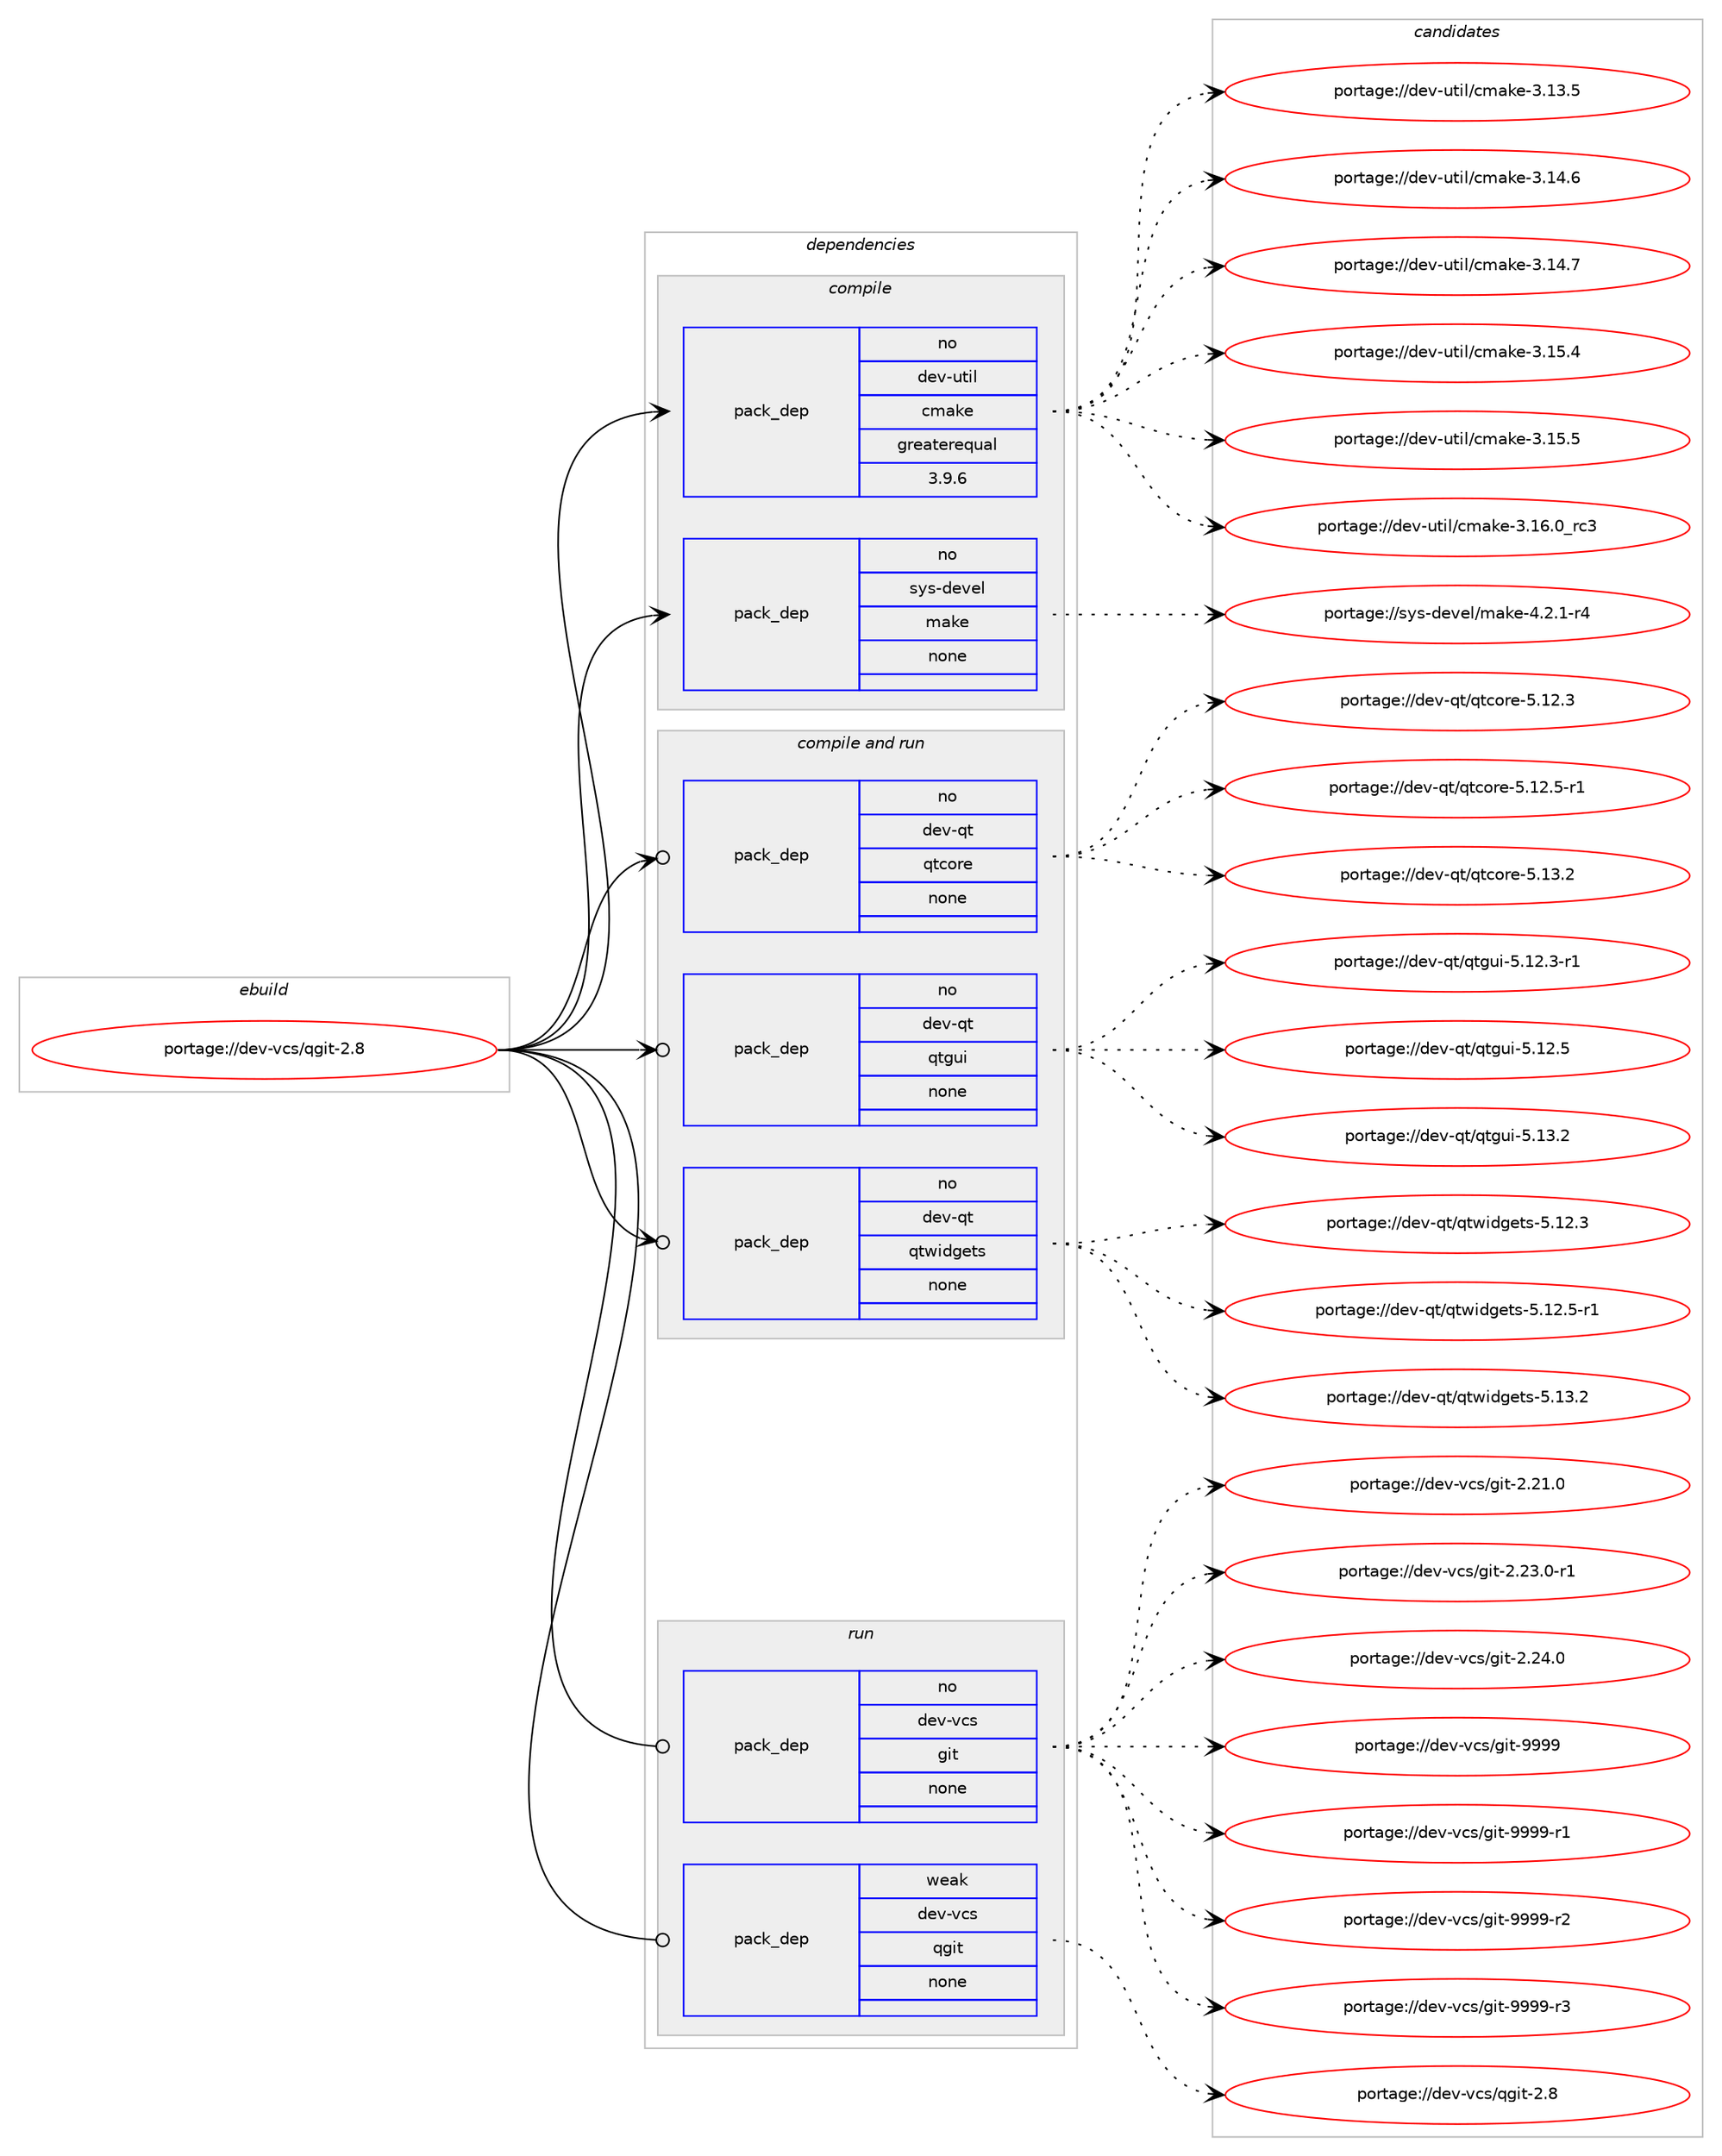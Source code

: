 digraph prolog {

# *************
# Graph options
# *************

newrank=true;
concentrate=true;
compound=true;
graph [rankdir=LR,fontname=Helvetica,fontsize=10,ranksep=1.5];#, ranksep=2.5, nodesep=0.2];
edge  [arrowhead=vee];
node  [fontname=Helvetica,fontsize=10];

# **********
# The ebuild
# **********

subgraph cluster_leftcol {
color=gray;
rank=same;
label=<<i>ebuild</i>>;
id [label="portage://dev-vcs/qgit-2.8", color=red, width=4, href="../dev-vcs/qgit-2.8.svg"];
}

# ****************
# The dependencies
# ****************

subgraph cluster_midcol {
color=gray;
label=<<i>dependencies</i>>;
subgraph cluster_compile {
fillcolor="#eeeeee";
style=filled;
label=<<i>compile</i>>;
subgraph pack192041 {
dependency268262 [label=<<TABLE BORDER="0" CELLBORDER="1" CELLSPACING="0" CELLPADDING="4" WIDTH="220"><TR><TD ROWSPAN="6" CELLPADDING="30">pack_dep</TD></TR><TR><TD WIDTH="110">no</TD></TR><TR><TD>dev-util</TD></TR><TR><TD>cmake</TD></TR><TR><TD>greaterequal</TD></TR><TR><TD>3.9.6</TD></TR></TABLE>>, shape=none, color=blue];
}
id:e -> dependency268262:w [weight=20,style="solid",arrowhead="vee"];
subgraph pack192042 {
dependency268263 [label=<<TABLE BORDER="0" CELLBORDER="1" CELLSPACING="0" CELLPADDING="4" WIDTH="220"><TR><TD ROWSPAN="6" CELLPADDING="30">pack_dep</TD></TR><TR><TD WIDTH="110">no</TD></TR><TR><TD>sys-devel</TD></TR><TR><TD>make</TD></TR><TR><TD>none</TD></TR><TR><TD></TD></TR></TABLE>>, shape=none, color=blue];
}
id:e -> dependency268263:w [weight=20,style="solid",arrowhead="vee"];
}
subgraph cluster_compileandrun {
fillcolor="#eeeeee";
style=filled;
label=<<i>compile and run</i>>;
subgraph pack192043 {
dependency268264 [label=<<TABLE BORDER="0" CELLBORDER="1" CELLSPACING="0" CELLPADDING="4" WIDTH="220"><TR><TD ROWSPAN="6" CELLPADDING="30">pack_dep</TD></TR><TR><TD WIDTH="110">no</TD></TR><TR><TD>dev-qt</TD></TR><TR><TD>qtcore</TD></TR><TR><TD>none</TD></TR><TR><TD></TD></TR></TABLE>>, shape=none, color=blue];
}
id:e -> dependency268264:w [weight=20,style="solid",arrowhead="odotvee"];
subgraph pack192044 {
dependency268265 [label=<<TABLE BORDER="0" CELLBORDER="1" CELLSPACING="0" CELLPADDING="4" WIDTH="220"><TR><TD ROWSPAN="6" CELLPADDING="30">pack_dep</TD></TR><TR><TD WIDTH="110">no</TD></TR><TR><TD>dev-qt</TD></TR><TR><TD>qtgui</TD></TR><TR><TD>none</TD></TR><TR><TD></TD></TR></TABLE>>, shape=none, color=blue];
}
id:e -> dependency268265:w [weight=20,style="solid",arrowhead="odotvee"];
subgraph pack192045 {
dependency268266 [label=<<TABLE BORDER="0" CELLBORDER="1" CELLSPACING="0" CELLPADDING="4" WIDTH="220"><TR><TD ROWSPAN="6" CELLPADDING="30">pack_dep</TD></TR><TR><TD WIDTH="110">no</TD></TR><TR><TD>dev-qt</TD></TR><TR><TD>qtwidgets</TD></TR><TR><TD>none</TD></TR><TR><TD></TD></TR></TABLE>>, shape=none, color=blue];
}
id:e -> dependency268266:w [weight=20,style="solid",arrowhead="odotvee"];
}
subgraph cluster_run {
fillcolor="#eeeeee";
style=filled;
label=<<i>run</i>>;
subgraph pack192046 {
dependency268267 [label=<<TABLE BORDER="0" CELLBORDER="1" CELLSPACING="0" CELLPADDING="4" WIDTH="220"><TR><TD ROWSPAN="6" CELLPADDING="30">pack_dep</TD></TR><TR><TD WIDTH="110">no</TD></TR><TR><TD>dev-vcs</TD></TR><TR><TD>git</TD></TR><TR><TD>none</TD></TR><TR><TD></TD></TR></TABLE>>, shape=none, color=blue];
}
id:e -> dependency268267:w [weight=20,style="solid",arrowhead="odot"];
subgraph pack192047 {
dependency268268 [label=<<TABLE BORDER="0" CELLBORDER="1" CELLSPACING="0" CELLPADDING="4" WIDTH="220"><TR><TD ROWSPAN="6" CELLPADDING="30">pack_dep</TD></TR><TR><TD WIDTH="110">weak</TD></TR><TR><TD>dev-vcs</TD></TR><TR><TD>qgit</TD></TR><TR><TD>none</TD></TR><TR><TD></TD></TR></TABLE>>, shape=none, color=blue];
}
id:e -> dependency268268:w [weight=20,style="solid",arrowhead="odot"];
}
}

# **************
# The candidates
# **************

subgraph cluster_choices {
rank=same;
color=gray;
label=<<i>candidates</i>>;

subgraph choice192041 {
color=black;
nodesep=1;
choiceportage1001011184511711610510847991099710710145514649514653 [label="portage://dev-util/cmake-3.13.5", color=red, width=4,href="../dev-util/cmake-3.13.5.svg"];
choiceportage1001011184511711610510847991099710710145514649524654 [label="portage://dev-util/cmake-3.14.6", color=red, width=4,href="../dev-util/cmake-3.14.6.svg"];
choiceportage1001011184511711610510847991099710710145514649524655 [label="portage://dev-util/cmake-3.14.7", color=red, width=4,href="../dev-util/cmake-3.14.7.svg"];
choiceportage1001011184511711610510847991099710710145514649534652 [label="portage://dev-util/cmake-3.15.4", color=red, width=4,href="../dev-util/cmake-3.15.4.svg"];
choiceportage1001011184511711610510847991099710710145514649534653 [label="portage://dev-util/cmake-3.15.5", color=red, width=4,href="../dev-util/cmake-3.15.5.svg"];
choiceportage1001011184511711610510847991099710710145514649544648951149951 [label="portage://dev-util/cmake-3.16.0_rc3", color=red, width=4,href="../dev-util/cmake-3.16.0_rc3.svg"];
dependency268262:e -> choiceportage1001011184511711610510847991099710710145514649514653:w [style=dotted,weight="100"];
dependency268262:e -> choiceportage1001011184511711610510847991099710710145514649524654:w [style=dotted,weight="100"];
dependency268262:e -> choiceportage1001011184511711610510847991099710710145514649524655:w [style=dotted,weight="100"];
dependency268262:e -> choiceportage1001011184511711610510847991099710710145514649534652:w [style=dotted,weight="100"];
dependency268262:e -> choiceportage1001011184511711610510847991099710710145514649534653:w [style=dotted,weight="100"];
dependency268262:e -> choiceportage1001011184511711610510847991099710710145514649544648951149951:w [style=dotted,weight="100"];
}
subgraph choice192042 {
color=black;
nodesep=1;
choiceportage1151211154510010111810110847109971071014552465046494511452 [label="portage://sys-devel/make-4.2.1-r4", color=red, width=4,href="../sys-devel/make-4.2.1-r4.svg"];
dependency268263:e -> choiceportage1151211154510010111810110847109971071014552465046494511452:w [style=dotted,weight="100"];
}
subgraph choice192043 {
color=black;
nodesep=1;
choiceportage10010111845113116471131169911111410145534649504651 [label="portage://dev-qt/qtcore-5.12.3", color=red, width=4,href="../dev-qt/qtcore-5.12.3.svg"];
choiceportage100101118451131164711311699111114101455346495046534511449 [label="portage://dev-qt/qtcore-5.12.5-r1", color=red, width=4,href="../dev-qt/qtcore-5.12.5-r1.svg"];
choiceportage10010111845113116471131169911111410145534649514650 [label="portage://dev-qt/qtcore-5.13.2", color=red, width=4,href="../dev-qt/qtcore-5.13.2.svg"];
dependency268264:e -> choiceportage10010111845113116471131169911111410145534649504651:w [style=dotted,weight="100"];
dependency268264:e -> choiceportage100101118451131164711311699111114101455346495046534511449:w [style=dotted,weight="100"];
dependency268264:e -> choiceportage10010111845113116471131169911111410145534649514650:w [style=dotted,weight="100"];
}
subgraph choice192044 {
color=black;
nodesep=1;
choiceportage1001011184511311647113116103117105455346495046514511449 [label="portage://dev-qt/qtgui-5.12.3-r1", color=red, width=4,href="../dev-qt/qtgui-5.12.3-r1.svg"];
choiceportage100101118451131164711311610311710545534649504653 [label="portage://dev-qt/qtgui-5.12.5", color=red, width=4,href="../dev-qt/qtgui-5.12.5.svg"];
choiceportage100101118451131164711311610311710545534649514650 [label="portage://dev-qt/qtgui-5.13.2", color=red, width=4,href="../dev-qt/qtgui-5.13.2.svg"];
dependency268265:e -> choiceportage1001011184511311647113116103117105455346495046514511449:w [style=dotted,weight="100"];
dependency268265:e -> choiceportage100101118451131164711311610311710545534649504653:w [style=dotted,weight="100"];
dependency268265:e -> choiceportage100101118451131164711311610311710545534649514650:w [style=dotted,weight="100"];
}
subgraph choice192045 {
color=black;
nodesep=1;
choiceportage100101118451131164711311611910510010310111611545534649504651 [label="portage://dev-qt/qtwidgets-5.12.3", color=red, width=4,href="../dev-qt/qtwidgets-5.12.3.svg"];
choiceportage1001011184511311647113116119105100103101116115455346495046534511449 [label="portage://dev-qt/qtwidgets-5.12.5-r1", color=red, width=4,href="../dev-qt/qtwidgets-5.12.5-r1.svg"];
choiceportage100101118451131164711311611910510010310111611545534649514650 [label="portage://dev-qt/qtwidgets-5.13.2", color=red, width=4,href="../dev-qt/qtwidgets-5.13.2.svg"];
dependency268266:e -> choiceportage100101118451131164711311611910510010310111611545534649504651:w [style=dotted,weight="100"];
dependency268266:e -> choiceportage1001011184511311647113116119105100103101116115455346495046534511449:w [style=dotted,weight="100"];
dependency268266:e -> choiceportage100101118451131164711311611910510010310111611545534649514650:w [style=dotted,weight="100"];
}
subgraph choice192046 {
color=black;
nodesep=1;
choiceportage10010111845118991154710310511645504650494648 [label="portage://dev-vcs/git-2.21.0", color=red, width=4,href="../dev-vcs/git-2.21.0.svg"];
choiceportage100101118451189911547103105116455046505146484511449 [label="portage://dev-vcs/git-2.23.0-r1", color=red, width=4,href="../dev-vcs/git-2.23.0-r1.svg"];
choiceportage10010111845118991154710310511645504650524648 [label="portage://dev-vcs/git-2.24.0", color=red, width=4,href="../dev-vcs/git-2.24.0.svg"];
choiceportage1001011184511899115471031051164557575757 [label="portage://dev-vcs/git-9999", color=red, width=4,href="../dev-vcs/git-9999.svg"];
choiceportage10010111845118991154710310511645575757574511449 [label="portage://dev-vcs/git-9999-r1", color=red, width=4,href="../dev-vcs/git-9999-r1.svg"];
choiceportage10010111845118991154710310511645575757574511450 [label="portage://dev-vcs/git-9999-r2", color=red, width=4,href="../dev-vcs/git-9999-r2.svg"];
choiceportage10010111845118991154710310511645575757574511451 [label="portage://dev-vcs/git-9999-r3", color=red, width=4,href="../dev-vcs/git-9999-r3.svg"];
dependency268267:e -> choiceportage10010111845118991154710310511645504650494648:w [style=dotted,weight="100"];
dependency268267:e -> choiceportage100101118451189911547103105116455046505146484511449:w [style=dotted,weight="100"];
dependency268267:e -> choiceportage10010111845118991154710310511645504650524648:w [style=dotted,weight="100"];
dependency268267:e -> choiceportage1001011184511899115471031051164557575757:w [style=dotted,weight="100"];
dependency268267:e -> choiceportage10010111845118991154710310511645575757574511449:w [style=dotted,weight="100"];
dependency268267:e -> choiceportage10010111845118991154710310511645575757574511450:w [style=dotted,weight="100"];
dependency268267:e -> choiceportage10010111845118991154710310511645575757574511451:w [style=dotted,weight="100"];
}
subgraph choice192047 {
color=black;
nodesep=1;
choiceportage10010111845118991154711310310511645504656 [label="portage://dev-vcs/qgit-2.8", color=red, width=4,href="../dev-vcs/qgit-2.8.svg"];
dependency268268:e -> choiceportage10010111845118991154711310310511645504656:w [style=dotted,weight="100"];
}
}

}

